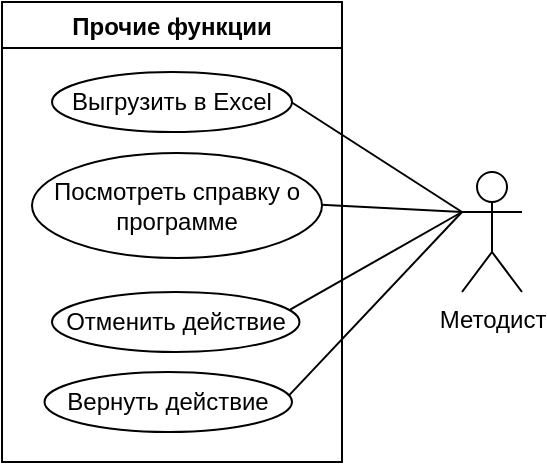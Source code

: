 <mxfile version="16.5.1" type="device"><diagram id="Zh0K8sYVSOeEKQllDIt9" name="Page-1"><mxGraphModel dx="1443" dy="377" grid="1" gridSize="10" guides="1" tooltips="1" connect="0" arrows="1" fold="1" page="1" pageScale="1" pageWidth="850" pageHeight="1100" math="0" shadow="0"><root><mxCell id="0"/><mxCell id="1" parent="0"/><mxCell id="kAwzmWlMEPiF8q2u1fac-1" value="Методист" style="shape=umlActor;verticalLabelPosition=bottom;verticalAlign=top;html=1;outlineConnect=0;" parent="1" vertex="1"><mxGeometry x="-360" y="510" width="30" height="60" as="geometry"/></mxCell><mxCell id="kAwzmWlMEPiF8q2u1fac-81" value="" style="endArrow=none;html=1;rounded=0;entryX=0.998;entryY=0.504;entryDx=0;entryDy=0;entryPerimeter=0;" parent="1" target="kAwzmWlMEPiF8q2u1fac-80" edge="1"><mxGeometry width="50" height="50" relative="1" as="geometry"><mxPoint x="-360" y="530" as="sourcePoint"/><mxPoint x="-535" y="370" as="targetPoint"/></mxGeometry></mxCell><mxCell id="kAwzmWlMEPiF8q2u1fac-84" value="" style="endArrow=none;html=1;rounded=0;exitX=0.962;exitY=0.294;exitDx=0;exitDy=0;exitPerimeter=0;" parent="1" source="kAwzmWlMEPiF8q2u1fac-85" edge="1"><mxGeometry width="50" height="50" relative="1" as="geometry"><mxPoint x="-560" y="830" as="sourcePoint"/><mxPoint x="-360" y="530" as="targetPoint"/></mxGeometry></mxCell><mxCell id="kAwzmWlMEPiF8q2u1fac-87" value="" style="endArrow=none;html=1;rounded=0;exitX=0.988;exitY=0.39;exitDx=0;exitDy=0;exitPerimeter=0;" parent="1" source="kAwzmWlMEPiF8q2u1fac-86" edge="1"><mxGeometry width="50" height="50" relative="1" as="geometry"><mxPoint x="-662.5" y="860" as="sourcePoint"/><mxPoint x="-360" y="530" as="targetPoint"/></mxGeometry></mxCell><mxCell id="v6wUXLLYPW9MeNvtV2WF-36" value="" style="endArrow=none;html=1;rounded=0;entryX=0.997;entryY=0.494;entryDx=0;entryDy=0;entryPerimeter=0;" parent="1" target="v6wUXLLYPW9MeNvtV2WF-35" edge="1"><mxGeometry width="50" height="50" relative="1" as="geometry"><mxPoint x="-360" y="530" as="sourcePoint"/><mxPoint x="-608.45" y="333.7" as="targetPoint"/></mxGeometry></mxCell><mxCell id="a7HYJBhB6-KczriwUQ04-71" value="Прочие функции" style="swimlane;" parent="1" vertex="1"><mxGeometry x="-590" y="425" width="170" height="230" as="geometry"/></mxCell><mxCell id="kAwzmWlMEPiF8q2u1fac-73" style="edgeStyle=orthogonalEdgeStyle;rounded=0;orthogonalLoop=1;jettySize=auto;html=1;exitX=0.5;exitY=1;exitDx=0;exitDy=0;labelBorderColor=none;endArrow=block;endFill=0;" parent="a7HYJBhB6-KczriwUQ04-71" edge="1"><mxGeometry relative="1" as="geometry"><mxPoint x="35" y="46.75" as="sourcePoint"/><mxPoint x="35" y="46.75" as="targetPoint"/></mxGeometry></mxCell><mxCell id="kAwzmWlMEPiF8q2u1fac-80" value="Выгрузить в Excel" style="ellipse;whiteSpace=wrap;html=1;" parent="a7HYJBhB6-KczriwUQ04-71" vertex="1"><mxGeometry x="25" y="35" width="120" height="30" as="geometry"/></mxCell><mxCell id="kAwzmWlMEPiF8q2u1fac-85" value="Отменить действие" style="ellipse;whiteSpace=wrap;html=1;" parent="a7HYJBhB6-KczriwUQ04-71" vertex="1"><mxGeometry x="25" y="145" width="123.75" height="30" as="geometry"/></mxCell><mxCell id="kAwzmWlMEPiF8q2u1fac-86" value="Вернуть действие" style="ellipse;whiteSpace=wrap;html=1;" parent="a7HYJBhB6-KczriwUQ04-71" vertex="1"><mxGeometry x="21.25" y="185" width="123.75" height="30" as="geometry"/></mxCell><mxCell id="v6wUXLLYPW9MeNvtV2WF-35" value="Посмотреть справку о программе" style="ellipse;whiteSpace=wrap;html=1;" parent="a7HYJBhB6-KczriwUQ04-71" vertex="1"><mxGeometry x="15" y="75.5" width="145" height="52.5" as="geometry"/></mxCell></root></mxGraphModel></diagram></mxfile>